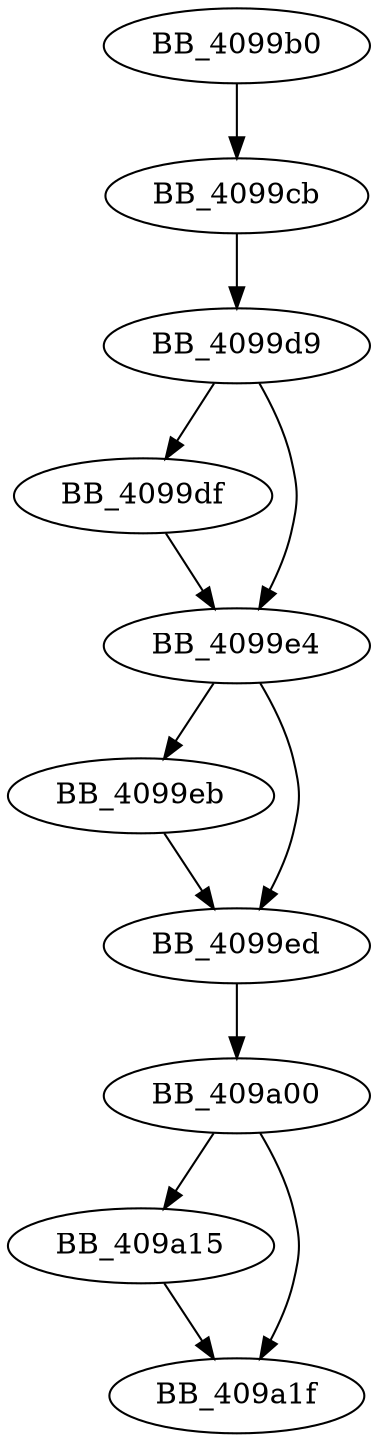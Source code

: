 DiGraph sub_4099B0{
BB_4099b0->BB_4099cb
BB_4099cb->BB_4099d9
BB_4099d9->BB_4099df
BB_4099d9->BB_4099e4
BB_4099df->BB_4099e4
BB_4099e4->BB_4099eb
BB_4099e4->BB_4099ed
BB_4099eb->BB_4099ed
BB_4099ed->BB_409a00
BB_409a00->BB_409a15
BB_409a00->BB_409a1f
BB_409a15->BB_409a1f
}
